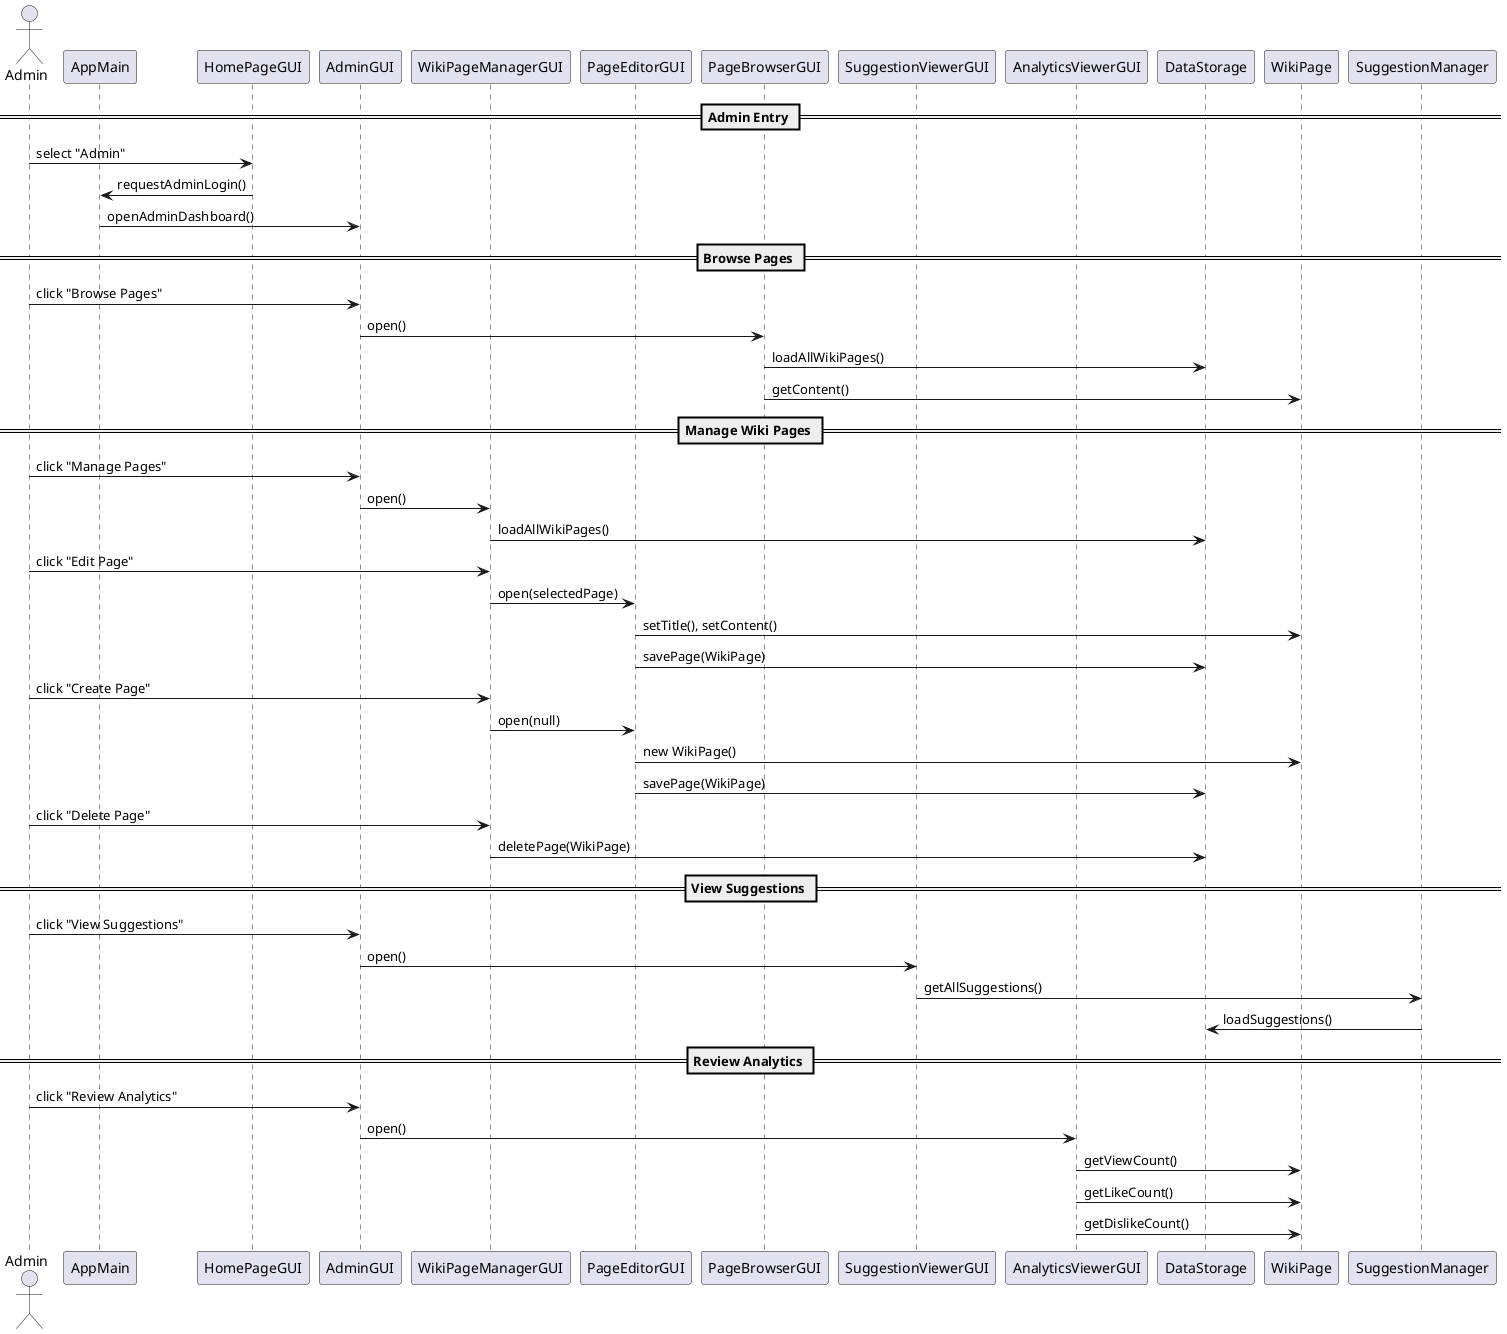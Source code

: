 @startuml
actor Admin

participant AppMain
participant HomePageGUI
participant AdminGUI
participant WikiPageManagerGUI
participant PageEditorGUI
participant PageBrowserGUI
participant SuggestionViewerGUI
participant AnalyticsViewerGUI
participant DataStorage
participant WikiPage
participant SuggestionManager

== Admin Entry ==
Admin -> HomePageGUI : select "Admin"
HomePageGUI -> AppMain : requestAdminLogin()
AppMain -> AdminGUI : openAdminDashboard()

== Browse Pages ==
Admin -> AdminGUI : click "Browse Pages"
AdminGUI -> PageBrowserGUI : open()
PageBrowserGUI -> DataStorage : loadAllWikiPages()
PageBrowserGUI -> WikiPage : getContent()

== Manage Wiki Pages ==
Admin -> AdminGUI : click "Manage Pages"
AdminGUI -> WikiPageManagerGUI : open()
WikiPageManagerGUI -> DataStorage : loadAllWikiPages()

Admin -> WikiPageManagerGUI : click "Edit Page"
WikiPageManagerGUI -> PageEditorGUI : open(selectedPage)
PageEditorGUI -> WikiPage : setTitle(), setContent()
PageEditorGUI -> DataStorage : savePage(WikiPage)

Admin -> WikiPageManagerGUI : click "Create Page"
WikiPageManagerGUI -> PageEditorGUI : open(null)
PageEditorGUI -> WikiPage : new WikiPage()
PageEditorGUI -> DataStorage : savePage(WikiPage)

Admin -> WikiPageManagerGUI : click "Delete Page"
WikiPageManagerGUI -> DataStorage : deletePage(WikiPage)

== View Suggestions ==
Admin -> AdminGUI : click "View Suggestions"
AdminGUI -> SuggestionViewerGUI : open()
SuggestionViewerGUI -> SuggestionManager : getAllSuggestions()
SuggestionManager -> DataStorage : loadSuggestions()

== Review Analytics ==
Admin -> AdminGUI : click "Review Analytics"
AdminGUI -> AnalyticsViewerGUI : open()
AnalyticsViewerGUI -> WikiPage : getViewCount()
AnalyticsViewerGUI -> WikiPage : getLikeCount()
AnalyticsViewerGUI -> WikiPage : getDislikeCount()
@enduml